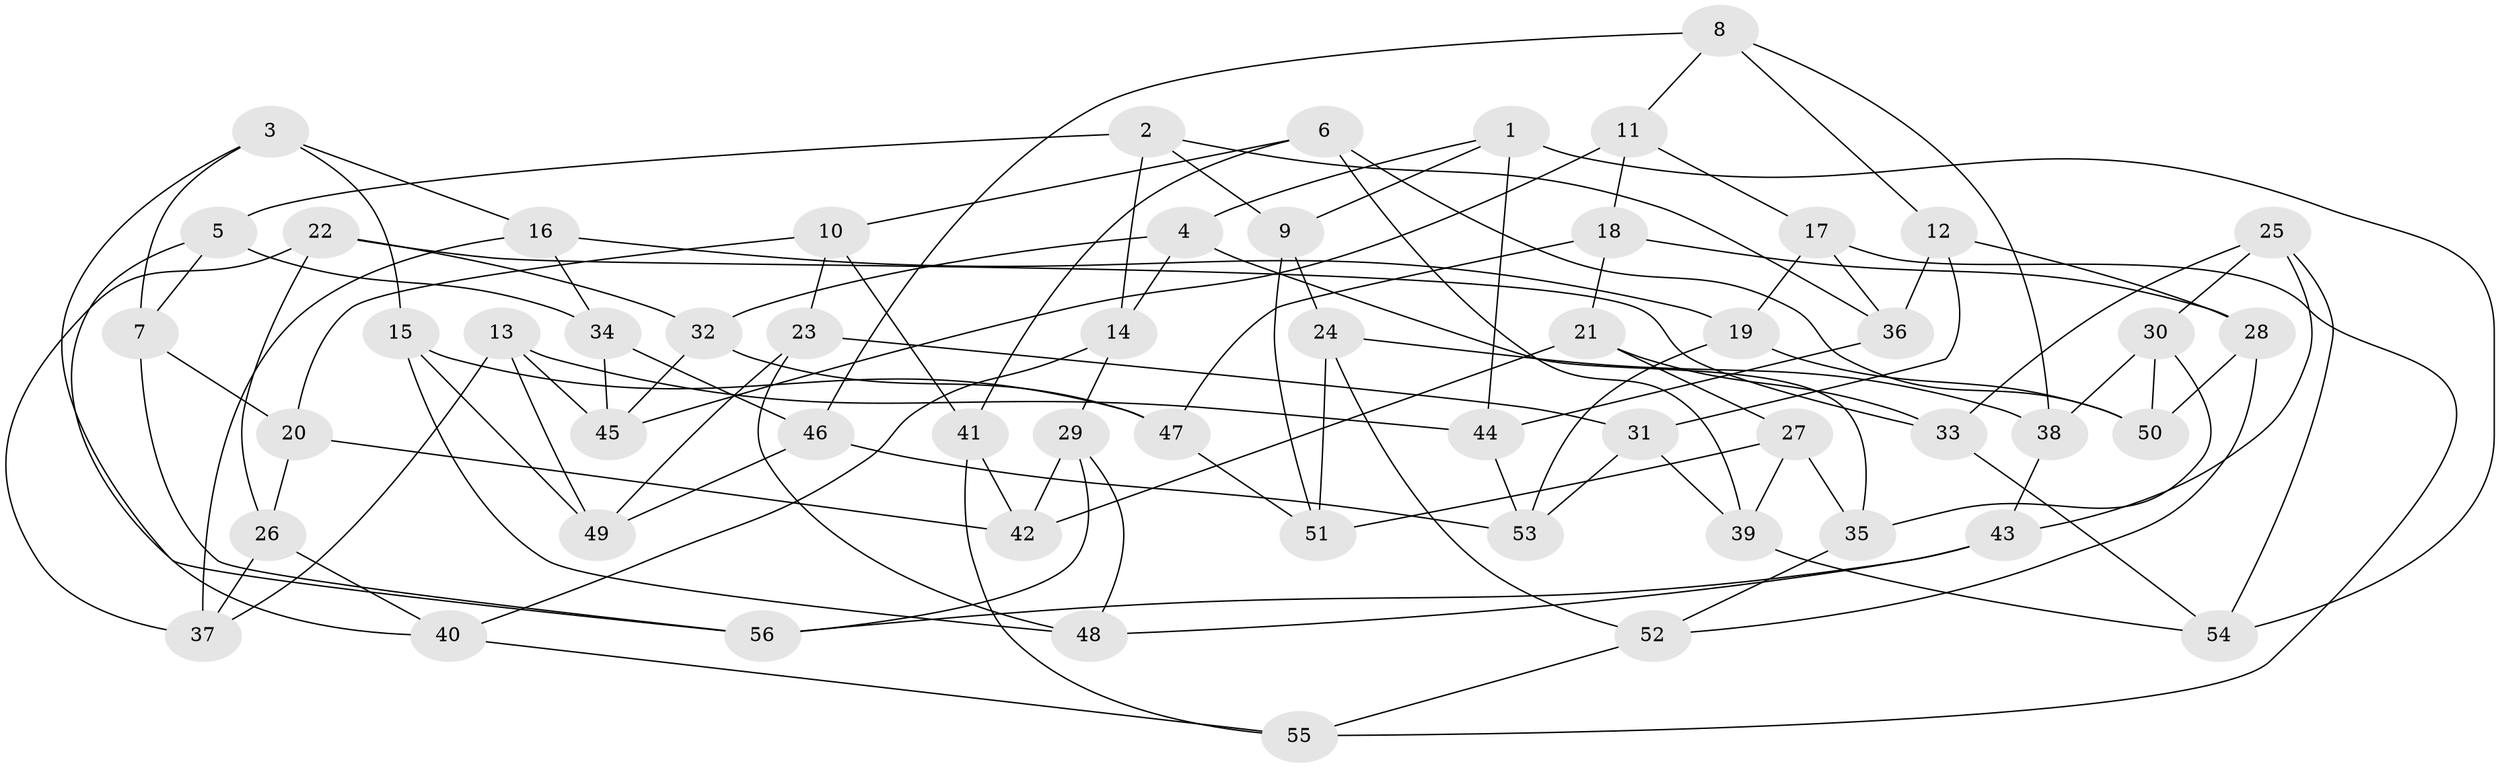 // coarse degree distribution, {3: 0.22727272727272727, 2: 0.09090909090909091, 4: 0.22727272727272727, 6: 0.13636363636363635, 5: 0.09090909090909091, 8: 0.09090909090909091, 7: 0.13636363636363635}
// Generated by graph-tools (version 1.1) at 2025/01/03/04/25 22:01:51]
// undirected, 56 vertices, 112 edges
graph export_dot {
graph [start="1"]
  node [color=gray90,style=filled];
  1;
  2;
  3;
  4;
  5;
  6;
  7;
  8;
  9;
  10;
  11;
  12;
  13;
  14;
  15;
  16;
  17;
  18;
  19;
  20;
  21;
  22;
  23;
  24;
  25;
  26;
  27;
  28;
  29;
  30;
  31;
  32;
  33;
  34;
  35;
  36;
  37;
  38;
  39;
  40;
  41;
  42;
  43;
  44;
  45;
  46;
  47;
  48;
  49;
  50;
  51;
  52;
  53;
  54;
  55;
  56;
  1 -- 9;
  1 -- 54;
  1 -- 4;
  1 -- 44;
  2 -- 5;
  2 -- 9;
  2 -- 14;
  2 -- 36;
  3 -- 7;
  3 -- 15;
  3 -- 56;
  3 -- 16;
  4 -- 35;
  4 -- 32;
  4 -- 14;
  5 -- 34;
  5 -- 7;
  5 -- 40;
  6 -- 50;
  6 -- 39;
  6 -- 10;
  6 -- 41;
  7 -- 56;
  7 -- 20;
  8 -- 38;
  8 -- 11;
  8 -- 12;
  8 -- 46;
  9 -- 24;
  9 -- 51;
  10 -- 41;
  10 -- 23;
  10 -- 20;
  11 -- 45;
  11 -- 17;
  11 -- 18;
  12 -- 36;
  12 -- 31;
  12 -- 28;
  13 -- 44;
  13 -- 49;
  13 -- 37;
  13 -- 45;
  14 -- 29;
  14 -- 40;
  15 -- 48;
  15 -- 49;
  15 -- 47;
  16 -- 37;
  16 -- 34;
  16 -- 19;
  17 -- 19;
  17 -- 55;
  17 -- 36;
  18 -- 28;
  18 -- 47;
  18 -- 21;
  19 -- 53;
  19 -- 50;
  20 -- 42;
  20 -- 26;
  21 -- 27;
  21 -- 33;
  21 -- 42;
  22 -- 37;
  22 -- 33;
  22 -- 32;
  22 -- 26;
  23 -- 49;
  23 -- 31;
  23 -- 48;
  24 -- 51;
  24 -- 52;
  24 -- 38;
  25 -- 30;
  25 -- 33;
  25 -- 43;
  25 -- 54;
  26 -- 40;
  26 -- 37;
  27 -- 35;
  27 -- 39;
  27 -- 51;
  28 -- 52;
  28 -- 50;
  29 -- 48;
  29 -- 56;
  29 -- 42;
  30 -- 50;
  30 -- 35;
  30 -- 38;
  31 -- 39;
  31 -- 53;
  32 -- 47;
  32 -- 45;
  33 -- 54;
  34 -- 45;
  34 -- 46;
  35 -- 52;
  36 -- 44;
  38 -- 43;
  39 -- 54;
  40 -- 55;
  41 -- 42;
  41 -- 55;
  43 -- 56;
  43 -- 48;
  44 -- 53;
  46 -- 49;
  46 -- 53;
  47 -- 51;
  52 -- 55;
}

